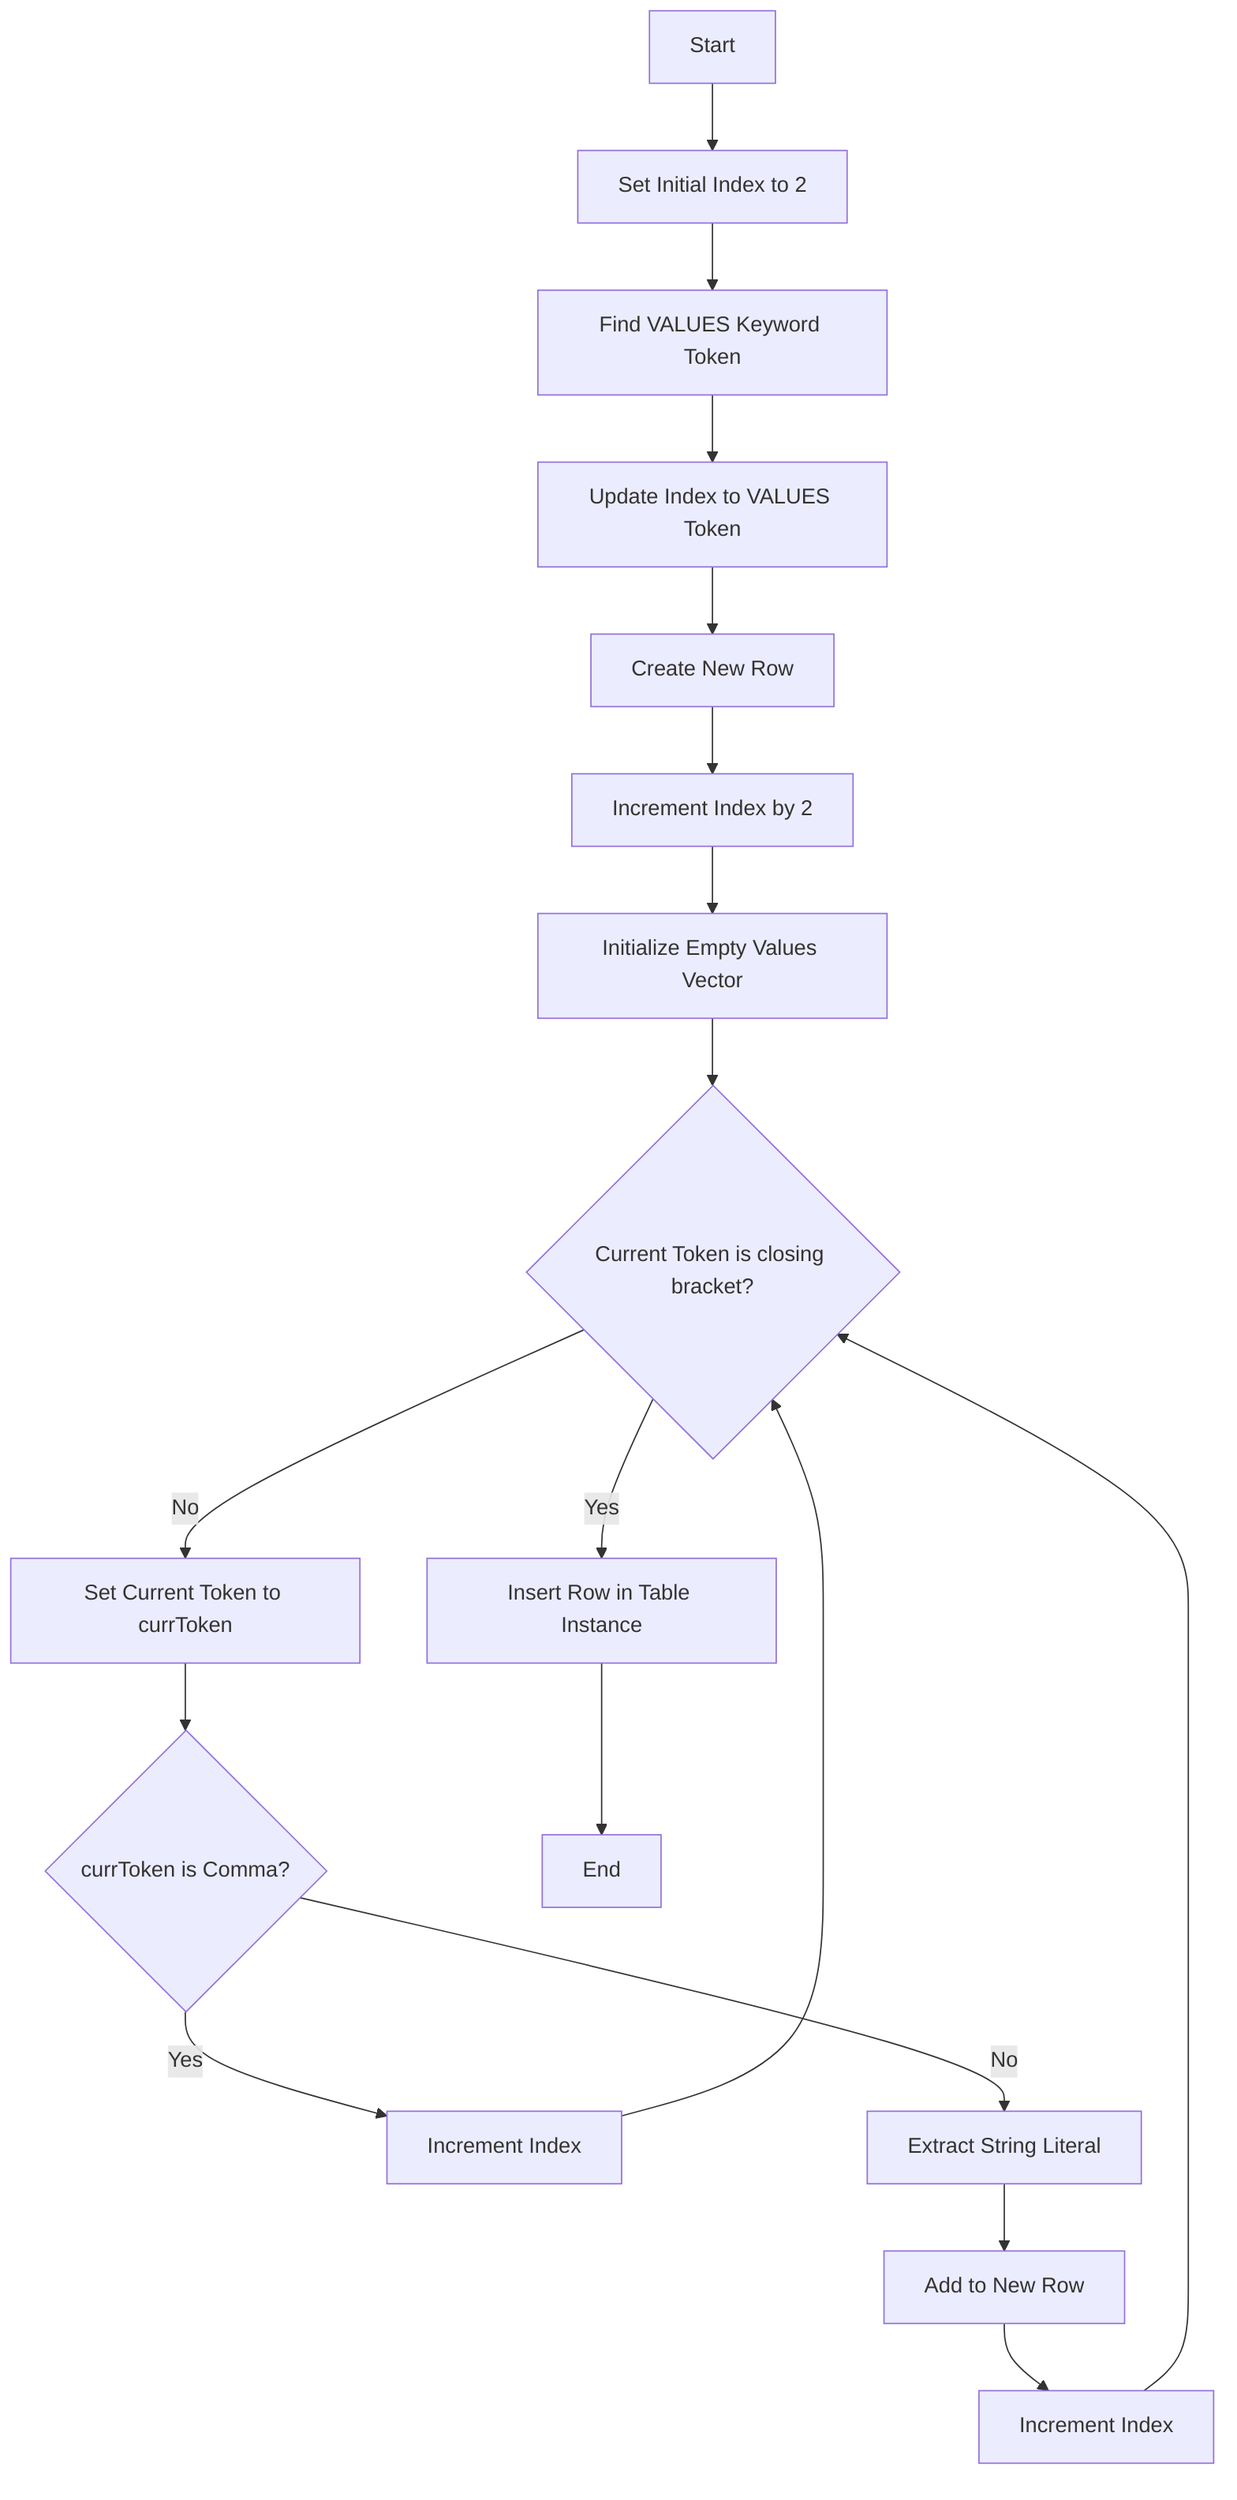 flowchart TD
    A[Start] --> B[Set Initial Index to 2]
    B --> C[Find VALUES Keyword Token]
    C --> D[Update Index to VALUES Token]
    D --> E[Create New Row]
    E --> F[Increment Index by 2]
    F --> G[Initialize Empty Values Vector]
    G --> H{Current Token is closing bracket?}
    H --> |No| I[Set Current Token to currToken]
    I --> J{currToken is Comma?}
    J --> |Yes| K[Increment Index]
    J --> |No| L[Extract String Literal]
    K --> H
    L --> M[Add to New Row]
    M --> N[Increment Index]
    N --> H
    H --> |Yes| O[Insert Row in Table Instance]
    O --> P[End]